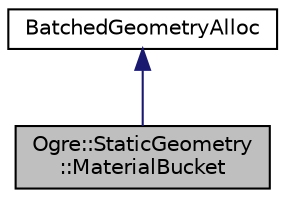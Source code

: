 digraph "Ogre::StaticGeometry::MaterialBucket"
{
  bgcolor="transparent";
  edge [fontname="Helvetica",fontsize="10",labelfontname="Helvetica",labelfontsize="10"];
  node [fontname="Helvetica",fontsize="10",shape=record];
  Node0 [label="Ogre::StaticGeometry\l::MaterialBucket",height=0.2,width=0.4,color="black", fillcolor="grey75", style="filled", fontcolor="black"];
  Node1 -> Node0 [dir="back",color="midnightblue",fontsize="10",style="solid",fontname="Helvetica"];
  Node1 [label="BatchedGeometryAlloc",height=0.2,width=0.4,color="black",URL="$class_ogre_1_1_allocated_object.html"];
}

